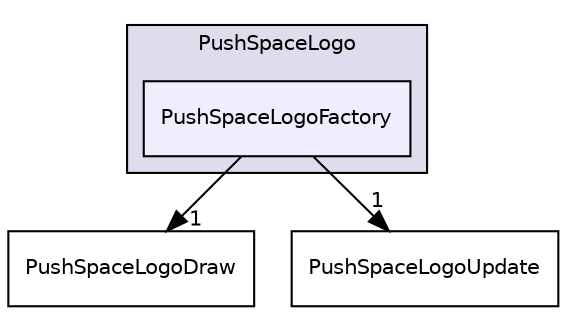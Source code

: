 digraph "C:/HAL/PG関係/03_作成プログラム/03_HAL授業/就職作品/Project/source/03_Object/2D/UI/PushSpaceLogo/PushSpaceLogoFactory" {
  compound=true
  node [ fontsize="10", fontname="Helvetica"];
  edge [ labelfontsize="10", labelfontname="Helvetica"];
  subgraph clusterdir_e8422a9d5343217ff22b216517ee7d7f {
    graph [ bgcolor="#ddddee", pencolor="black", label="PushSpaceLogo" fontname="Helvetica", fontsize="10", URL="dir_e8422a9d5343217ff22b216517ee7d7f.html"]
  dir_8eab9a6956c51f548b3057ec448203a7 [shape=box, label="PushSpaceLogoFactory", style="filled", fillcolor="#eeeeff", pencolor="black", URL="dir_8eab9a6956c51f548b3057ec448203a7.html"];
  }
  dir_5e4e3599f2f99a938b6d5b2cf1d0c1d1 [shape=box label="PushSpaceLogoDraw" URL="dir_5e4e3599f2f99a938b6d5b2cf1d0c1d1.html"];
  dir_1d23e0d6884f4986b567e4f121dc2b18 [shape=box label="PushSpaceLogoUpdate" URL="dir_1d23e0d6884f4986b567e4f121dc2b18.html"];
  dir_8eab9a6956c51f548b3057ec448203a7->dir_5e4e3599f2f99a938b6d5b2cf1d0c1d1 [headlabel="1", labeldistance=1.5 headhref="dir_000038_000037.html"];
  dir_8eab9a6956c51f548b3057ec448203a7->dir_1d23e0d6884f4986b567e4f121dc2b18 [headlabel="1", labeldistance=1.5 headhref="dir_000038_000039.html"];
}
